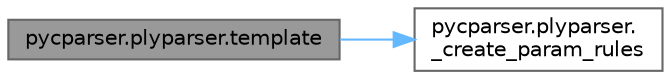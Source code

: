digraph "pycparser.plyparser.template"
{
 // LATEX_PDF_SIZE
  bgcolor="transparent";
  edge [fontname=Helvetica,fontsize=10,labelfontname=Helvetica,labelfontsize=10];
  node [fontname=Helvetica,fontsize=10,shape=box,height=0.2,width=0.4];
  rankdir="LR";
  Node1 [id="Node000001",label="pycparser.plyparser.template",height=0.2,width=0.4,color="gray40", fillcolor="grey60", style="filled", fontcolor="black",tooltip=" "];
  Node1 -> Node2 [id="edge1_Node000001_Node000002",color="steelblue1",style="solid",tooltip=" "];
  Node2 [id="Node000002",label="pycparser.plyparser.\l_create_param_rules",height=0.2,width=0.4,color="grey40", fillcolor="white", style="filled",URL="$namespacepycparser_1_1plyparser.html#a135f6316f4a2b979ed417db453c5fc49",tooltip=" "];
}
